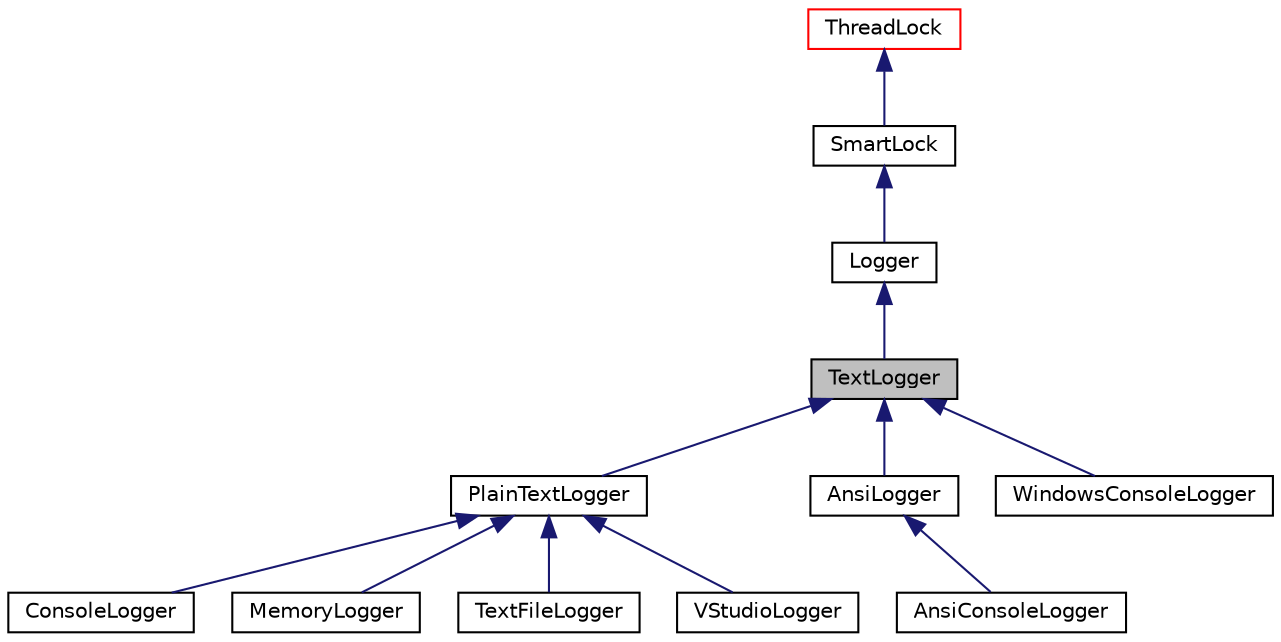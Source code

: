 digraph "TextLogger"
{
  edge [fontname="Helvetica",fontsize="10",labelfontname="Helvetica",labelfontsize="10"];
  node [fontname="Helvetica",fontsize="10",shape=record];
  Node1 [label="TextLogger",height=0.2,width=0.4,color="black", fillcolor="grey75", style="filled", fontcolor="black"];
  Node1 -> Node5 [dir="back",color="midnightblue",fontsize="10",style="solid",fontname="Helvetica"];
  Node1 -> Node10 [dir="back",color="midnightblue",fontsize="10",style="solid",fontname="Helvetica"];
  Node1 -> Node12 [dir="back",color="midnightblue",fontsize="10",style="solid",fontname="Helvetica"];
  Node2 -> Node1 [dir="back",color="midnightblue",fontsize="10",style="solid",fontname="Helvetica"];
  Node3 -> Node2 [dir="back",color="midnightblue",fontsize="10",style="solid",fontname="Helvetica"];
  Node4 -> Node3 [dir="back",color="midnightblue",fontsize="10",style="solid",fontname="Helvetica"];
  Node5 -> Node6 [dir="back",color="midnightblue",fontsize="10",style="solid",fontname="Helvetica"];
  Node5 -> Node7 [dir="back",color="midnightblue",fontsize="10",style="solid",fontname="Helvetica"];
  Node5 -> Node8 [dir="back",color="midnightblue",fontsize="10",style="solid",fontname="Helvetica"];
  Node5 -> Node9 [dir="back",color="midnightblue",fontsize="10",style="solid",fontname="Helvetica"];
  Node10 -> Node11 [dir="back",color="midnightblue",fontsize="10",style="solid",fontname="Helvetica"];
  Node2 [label="Logger",height=0.2,width=0.4,color="black", fillcolor="white", style="filled",URL="$classaworx_1_1lox_1_1core_1_1Logger.html"];
  Node3 [label="SmartLock",height=0.2,width=0.4,color="black", fillcolor="white", style="filled",URL="$classaworx_1_1lib_1_1threads_1_1SmartLock.html"];
  Node4 [label="ThreadLock",height=0.2,width=0.4,color="red", fillcolor="white", style="filled",URL="$classaworx_1_1lib_1_1threads_1_1ThreadLock.html"];
  Node5 [label="PlainTextLogger",height=0.2,width=0.4,color="black", fillcolor="white", style="filled",URL="$classaworx_1_1lox_1_1core_1_1textlogger_1_1PlainTextLogger.html"];
  Node6 [label="ConsoleLogger",height=0.2,width=0.4,color="black", fillcolor="white", style="filled",URL="$classaworx_1_1lox_1_1loggers_1_1ConsoleLogger.html"];
  Node7 [label="MemoryLogger",height=0.2,width=0.4,color="black", fillcolor="white", style="filled",URL="$classaworx_1_1lox_1_1loggers_1_1MemoryLogger.html"];
  Node8 [label="TextFileLogger",height=0.2,width=0.4,color="black", fillcolor="white", style="filled",URL="$classaworx_1_1lox_1_1loggers_1_1TextFileLogger.html"];
  Node9 [label="VStudioLogger",height=0.2,width=0.4,color="black", fillcolor="white", style="filled",URL="$classaworx_1_1lox_1_1loggers_1_1VStudioLogger.html"];
  Node10 [label="AnsiLogger",height=0.2,width=0.4,color="black", fillcolor="white", style="filled",URL="$classaworx_1_1lox_1_1loggers_1_1AnsiLogger.html"];
  Node11 [label="AnsiConsoleLogger",height=0.2,width=0.4,color="black", fillcolor="white", style="filled",URL="$classaworx_1_1lox_1_1loggers_1_1AnsiConsoleLogger.html"];
  Node12 [label="WindowsConsoleLogger",height=0.2,width=0.4,color="black", fillcolor="white", style="filled",URL="$classaworx_1_1lox_1_1loggers_1_1WindowsConsoleLogger.html"];
}

